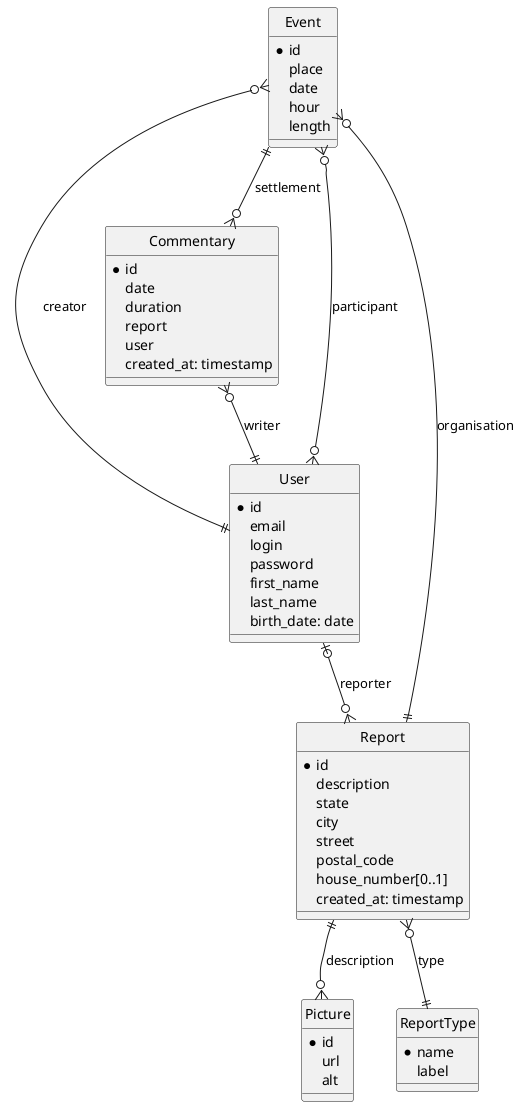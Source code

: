 @startuml
hide circle

entity User{
    * id
    email
    login
    password
    first_name
    last_name
    birth_date: date
}

entity Report {
    * id
    description
    state
    city
    street
    postal_code
    house_number[0..1]
    created_at: timestamp
}

entity Event {
    * id
    place
    date
    hour
    length
}

entity Commentary {
    * id
    date
    duration
    report
    user
    created_at: timestamp
}

entity Picture {
    * id
    url
    alt
}

entity ReportType {
    * name
    label
}

User |o--o{ Report : reporter
Report ||--o{ Event : organisation
Commentary }o--|| User : writer
Event ||--o{ Commentary : settlement
User }o--o{ Event : participant
User ||-up-o{ Event : creator
Report ||--o{ Picture : description
Report }o--|| ReportType : type

@enduml
